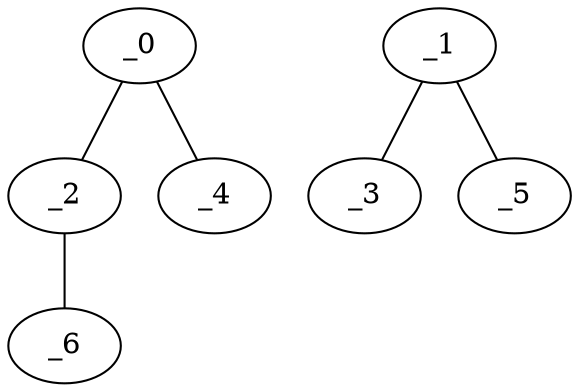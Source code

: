 graph XP1_0133 {
	_0	 [x="2.5",
		y="2.99"];
	_2	 [x="0.51",
		y="0.49"];
	_0 -- _2;
	_4	 [x="0.474497",
		y="0.500184"];
	_0 -- _4;
	_1	 [x="0.51",
		y=3];
	_3	 [x="2.59173",
		y="0.53735"];
	_1 -- _3;
	_5	 [x="0.637466",
		y="1.71755"];
	_1 -- _5;
	_6	 [x="2.2038",
		y="0.594399"];
	_2 -- _6;
}
